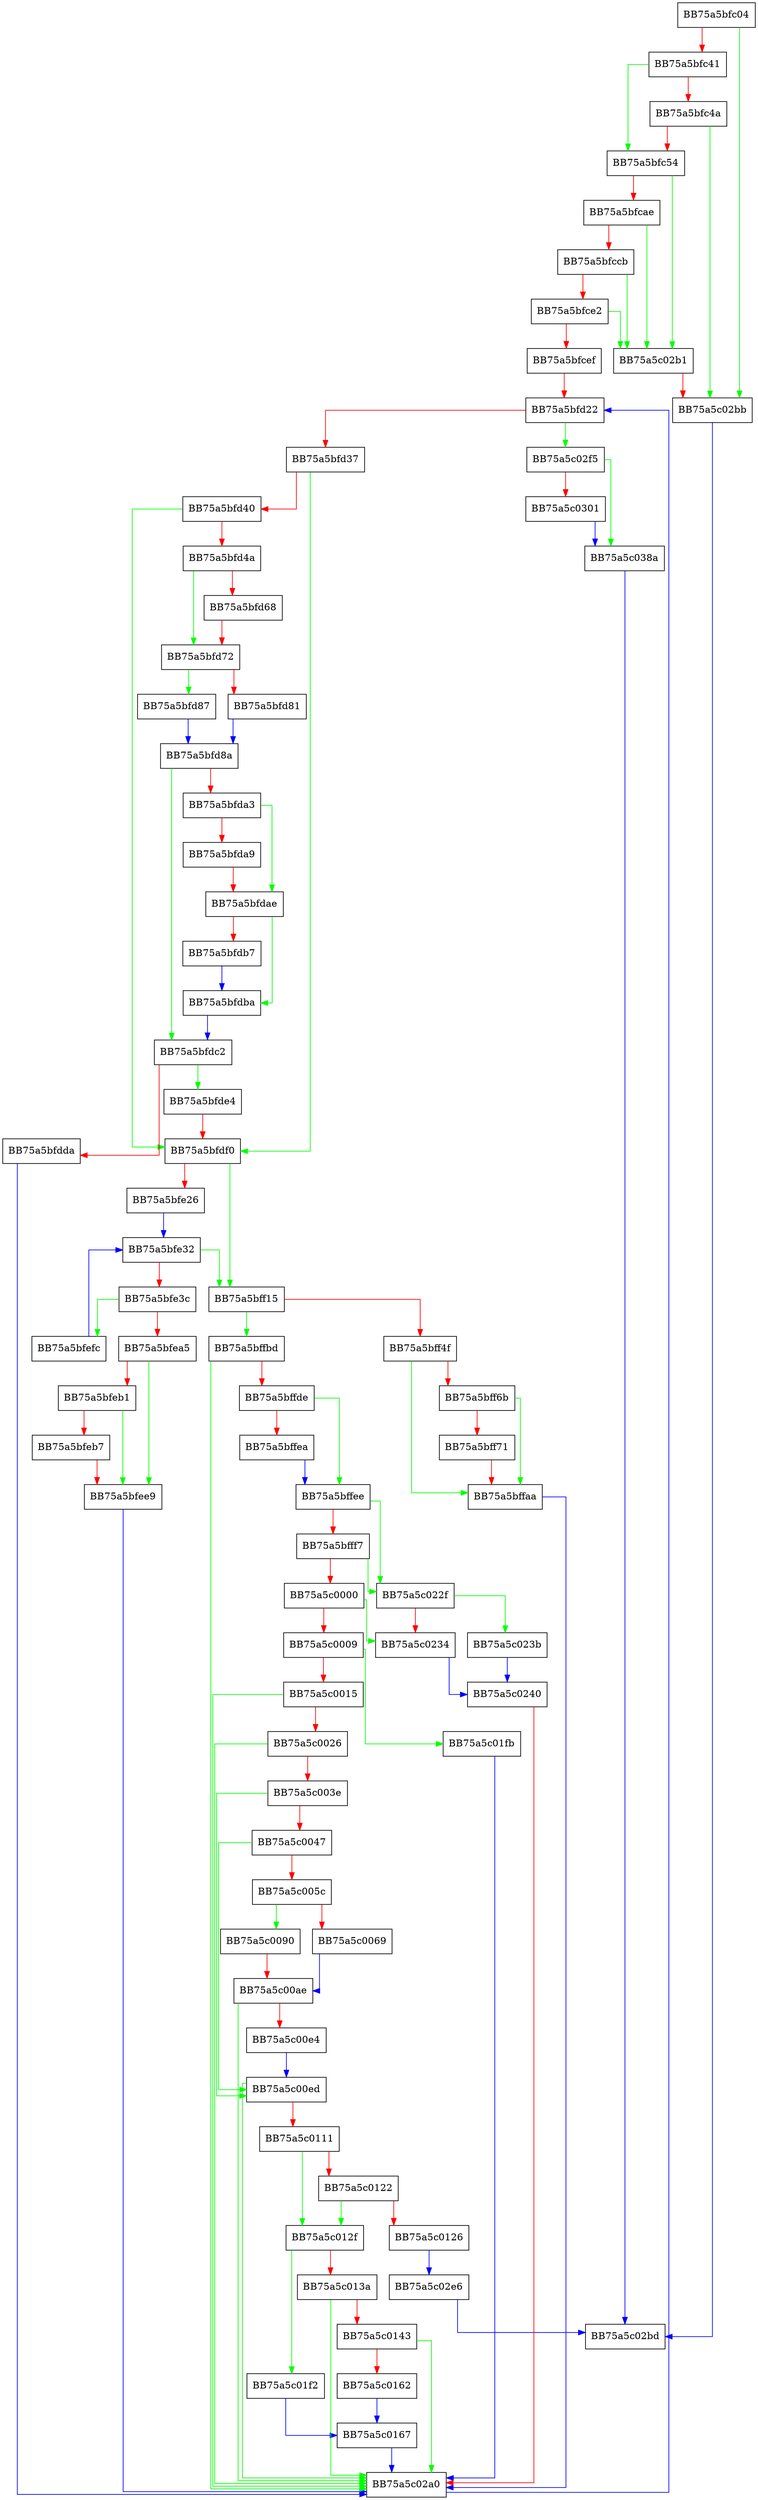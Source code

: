 digraph ScanLuaStandaloneWorker2 {
  node [shape="box"];
  graph [splines=ortho];
  BB75a5bfc04 -> BB75a5c02bb [color="green"];
  BB75a5bfc04 -> BB75a5bfc41 [color="red"];
  BB75a5bfc41 -> BB75a5bfc54 [color="green"];
  BB75a5bfc41 -> BB75a5bfc4a [color="red"];
  BB75a5bfc4a -> BB75a5c02bb [color="green"];
  BB75a5bfc4a -> BB75a5bfc54 [color="red"];
  BB75a5bfc54 -> BB75a5c02b1 [color="green"];
  BB75a5bfc54 -> BB75a5bfcae [color="red"];
  BB75a5bfcae -> BB75a5c02b1 [color="green"];
  BB75a5bfcae -> BB75a5bfccb [color="red"];
  BB75a5bfccb -> BB75a5c02b1 [color="green"];
  BB75a5bfccb -> BB75a5bfce2 [color="red"];
  BB75a5bfce2 -> BB75a5c02b1 [color="green"];
  BB75a5bfce2 -> BB75a5bfcef [color="red"];
  BB75a5bfcef -> BB75a5bfd22 [color="red"];
  BB75a5bfd22 -> BB75a5c02f5 [color="green"];
  BB75a5bfd22 -> BB75a5bfd37 [color="red"];
  BB75a5bfd37 -> BB75a5bfdf0 [color="green"];
  BB75a5bfd37 -> BB75a5bfd40 [color="red"];
  BB75a5bfd40 -> BB75a5bfdf0 [color="green"];
  BB75a5bfd40 -> BB75a5bfd4a [color="red"];
  BB75a5bfd4a -> BB75a5bfd72 [color="green"];
  BB75a5bfd4a -> BB75a5bfd68 [color="red"];
  BB75a5bfd68 -> BB75a5bfd72 [color="red"];
  BB75a5bfd72 -> BB75a5bfd87 [color="green"];
  BB75a5bfd72 -> BB75a5bfd81 [color="red"];
  BB75a5bfd81 -> BB75a5bfd8a [color="blue"];
  BB75a5bfd87 -> BB75a5bfd8a [color="blue"];
  BB75a5bfd8a -> BB75a5bfdc2 [color="green"];
  BB75a5bfd8a -> BB75a5bfda3 [color="red"];
  BB75a5bfda3 -> BB75a5bfdae [color="green"];
  BB75a5bfda3 -> BB75a5bfda9 [color="red"];
  BB75a5bfda9 -> BB75a5bfdae [color="red"];
  BB75a5bfdae -> BB75a5bfdba [color="green"];
  BB75a5bfdae -> BB75a5bfdb7 [color="red"];
  BB75a5bfdb7 -> BB75a5bfdba [color="blue"];
  BB75a5bfdba -> BB75a5bfdc2 [color="blue"];
  BB75a5bfdc2 -> BB75a5bfde4 [color="green"];
  BB75a5bfdc2 -> BB75a5bfdda [color="red"];
  BB75a5bfdda -> BB75a5c02a0 [color="blue"];
  BB75a5bfde4 -> BB75a5bfdf0 [color="red"];
  BB75a5bfdf0 -> BB75a5bff15 [color="green"];
  BB75a5bfdf0 -> BB75a5bfe26 [color="red"];
  BB75a5bfe26 -> BB75a5bfe32 [color="blue"];
  BB75a5bfe32 -> BB75a5bff15 [color="green"];
  BB75a5bfe32 -> BB75a5bfe3c [color="red"];
  BB75a5bfe3c -> BB75a5bfefc [color="green"];
  BB75a5bfe3c -> BB75a5bfea5 [color="red"];
  BB75a5bfea5 -> BB75a5bfee9 [color="green"];
  BB75a5bfea5 -> BB75a5bfeb1 [color="red"];
  BB75a5bfeb1 -> BB75a5bfee9 [color="green"];
  BB75a5bfeb1 -> BB75a5bfeb7 [color="red"];
  BB75a5bfeb7 -> BB75a5bfee9 [color="red"];
  BB75a5bfee9 -> BB75a5c02a0 [color="blue"];
  BB75a5bfefc -> BB75a5bfe32 [color="blue"];
  BB75a5bff15 -> BB75a5bffbd [color="green"];
  BB75a5bff15 -> BB75a5bff4f [color="red"];
  BB75a5bff4f -> BB75a5bffaa [color="green"];
  BB75a5bff4f -> BB75a5bff6b [color="red"];
  BB75a5bff6b -> BB75a5bffaa [color="green"];
  BB75a5bff6b -> BB75a5bff71 [color="red"];
  BB75a5bff71 -> BB75a5bffaa [color="red"];
  BB75a5bffaa -> BB75a5c02a0 [color="blue"];
  BB75a5bffbd -> BB75a5c02a0 [color="green"];
  BB75a5bffbd -> BB75a5bffde [color="red"];
  BB75a5bffde -> BB75a5bffee [color="green"];
  BB75a5bffde -> BB75a5bffea [color="red"];
  BB75a5bffea -> BB75a5bffee [color="blue"];
  BB75a5bffee -> BB75a5c022f [color="green"];
  BB75a5bffee -> BB75a5bfff7 [color="red"];
  BB75a5bfff7 -> BB75a5c022f [color="green"];
  BB75a5bfff7 -> BB75a5c0000 [color="red"];
  BB75a5c0000 -> BB75a5c0234 [color="green"];
  BB75a5c0000 -> BB75a5c0009 [color="red"];
  BB75a5c0009 -> BB75a5c01fb [color="green"];
  BB75a5c0009 -> BB75a5c0015 [color="red"];
  BB75a5c0015 -> BB75a5c02a0 [color="green"];
  BB75a5c0015 -> BB75a5c0026 [color="red"];
  BB75a5c0026 -> BB75a5c02a0 [color="green"];
  BB75a5c0026 -> BB75a5c003e [color="red"];
  BB75a5c003e -> BB75a5c00ed [color="green"];
  BB75a5c003e -> BB75a5c0047 [color="red"];
  BB75a5c0047 -> BB75a5c00ed [color="green"];
  BB75a5c0047 -> BB75a5c005c [color="red"];
  BB75a5c005c -> BB75a5c0090 [color="green"];
  BB75a5c005c -> BB75a5c0069 [color="red"];
  BB75a5c0069 -> BB75a5c00ae [color="blue"];
  BB75a5c0090 -> BB75a5c00ae [color="red"];
  BB75a5c00ae -> BB75a5c02a0 [color="green"];
  BB75a5c00ae -> BB75a5c00e4 [color="red"];
  BB75a5c00e4 -> BB75a5c00ed [color="blue"];
  BB75a5c00ed -> BB75a5c02a0 [color="green"];
  BB75a5c00ed -> BB75a5c0111 [color="red"];
  BB75a5c0111 -> BB75a5c012f [color="green"];
  BB75a5c0111 -> BB75a5c0122 [color="red"];
  BB75a5c0122 -> BB75a5c012f [color="green"];
  BB75a5c0122 -> BB75a5c0126 [color="red"];
  BB75a5c0126 -> BB75a5c02e6 [color="blue"];
  BB75a5c012f -> BB75a5c01f2 [color="green"];
  BB75a5c012f -> BB75a5c013a [color="red"];
  BB75a5c013a -> BB75a5c02a0 [color="green"];
  BB75a5c013a -> BB75a5c0143 [color="red"];
  BB75a5c0143 -> BB75a5c02a0 [color="green"];
  BB75a5c0143 -> BB75a5c0162 [color="red"];
  BB75a5c0162 -> BB75a5c0167 [color="blue"];
  BB75a5c0167 -> BB75a5c02a0 [color="blue"];
  BB75a5c01f2 -> BB75a5c0167 [color="blue"];
  BB75a5c01fb -> BB75a5c02a0 [color="blue"];
  BB75a5c022f -> BB75a5c023b [color="green"];
  BB75a5c022f -> BB75a5c0234 [color="red"];
  BB75a5c0234 -> BB75a5c0240 [color="blue"];
  BB75a5c023b -> BB75a5c0240 [color="blue"];
  BB75a5c0240 -> BB75a5c02a0 [color="red"];
  BB75a5c02a0 -> BB75a5bfd22 [color="blue"];
  BB75a5c02b1 -> BB75a5c02bb [color="red"];
  BB75a5c02bb -> BB75a5c02bd [color="blue"];
  BB75a5c02e6 -> BB75a5c02bd [color="blue"];
  BB75a5c02f5 -> BB75a5c038a [color="green"];
  BB75a5c02f5 -> BB75a5c0301 [color="red"];
  BB75a5c0301 -> BB75a5c038a [color="blue"];
  BB75a5c038a -> BB75a5c02bd [color="blue"];
}